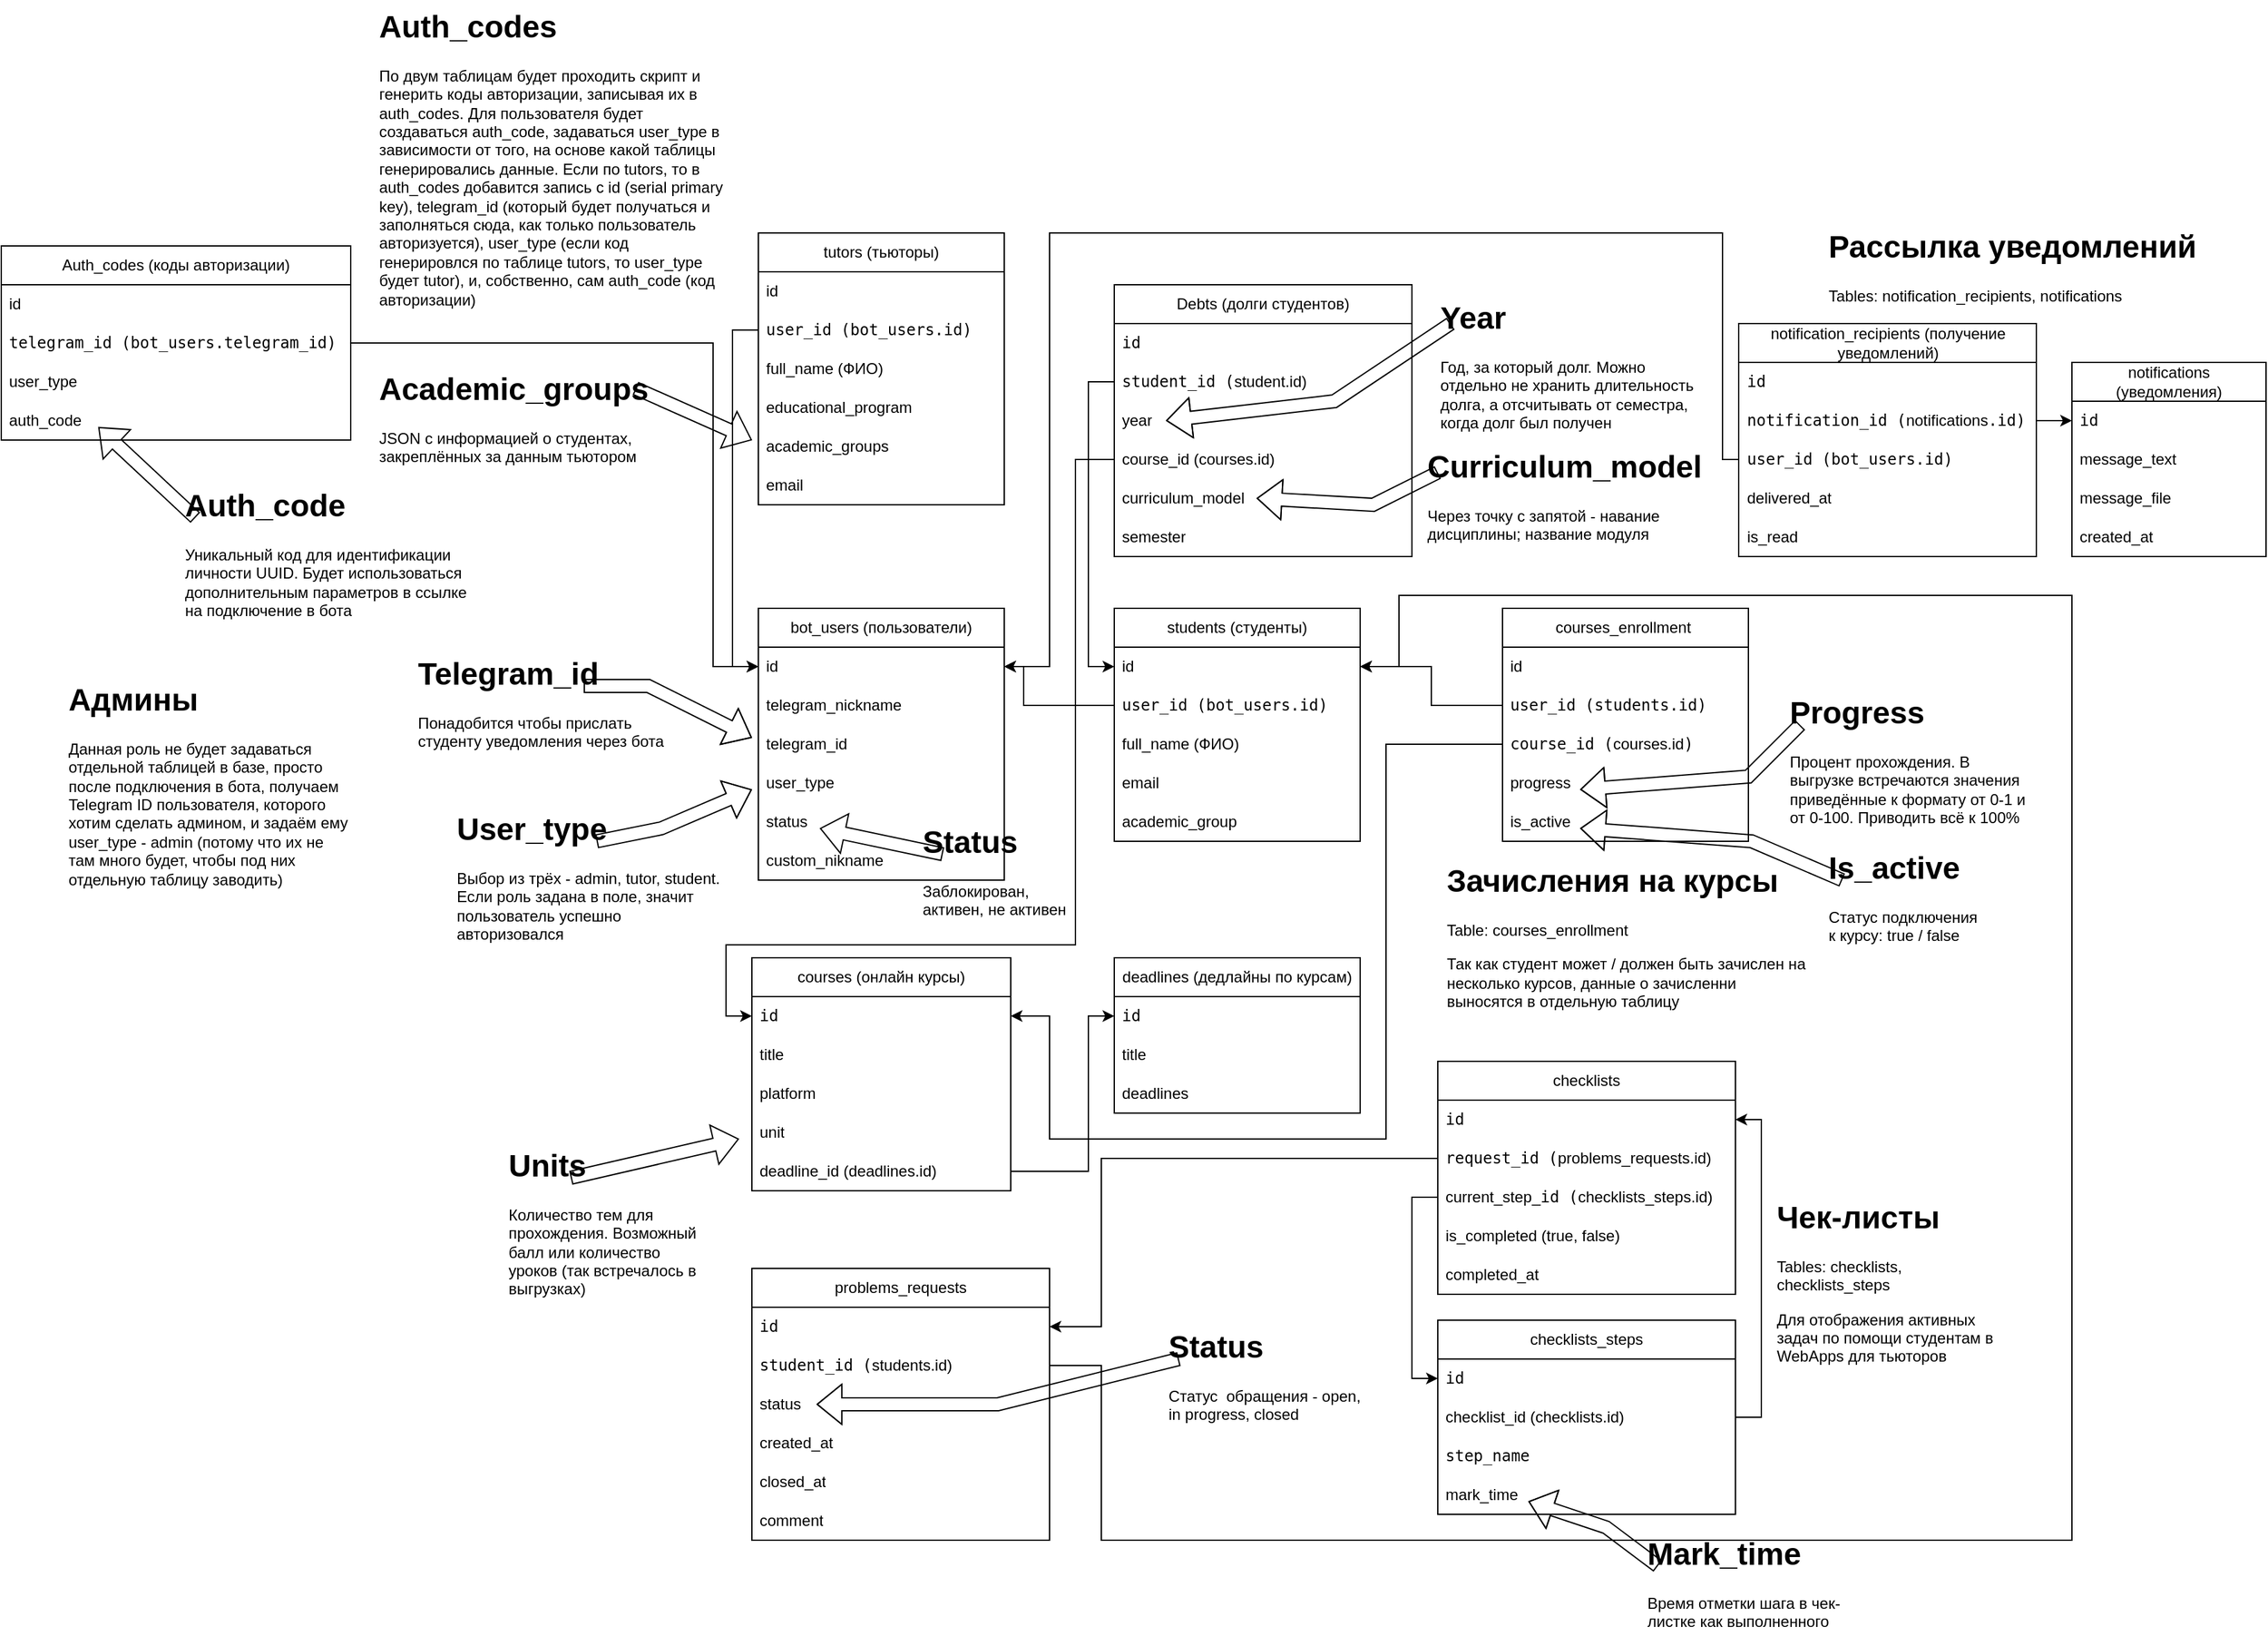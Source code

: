 <mxfile version="24.8.1">
  <diagram name="Page-1" id="vidY6m3BoQWCcObSoisV">
    <mxGraphModel dx="2359" dy="1915" grid="1" gridSize="10" guides="1" tooltips="1" connect="1" arrows="1" fold="1" page="1" pageScale="1" pageWidth="850" pageHeight="1100" math="0" shadow="0">
      <root>
        <mxCell id="0" />
        <mxCell id="1" parent="0" />
        <mxCell id="XpezoiEFaHmMpe5Qhz2z-20" value="courses (онлайн курсы)" style="swimlane;fontStyle=0;childLayout=stackLayout;horizontal=1;startSize=30;horizontalStack=0;resizeParent=1;resizeParentMax=0;resizeLast=0;collapsible=1;marginBottom=0;whiteSpace=wrap;html=1;" parent="1" vertex="1">
          <mxGeometry x="40" y="320" width="200" height="180" as="geometry" />
        </mxCell>
        <mxCell id="XpezoiEFaHmMpe5Qhz2z-43" value="&lt;code&gt;id &lt;/code&gt;" style="text;strokeColor=none;fillColor=none;align=left;verticalAlign=middle;spacingLeft=4;spacingRight=4;overflow=hidden;points=[[0,0.5],[1,0.5]];portConstraint=eastwest;rotatable=0;whiteSpace=wrap;html=1;" parent="XpezoiEFaHmMpe5Qhz2z-20" vertex="1">
          <mxGeometry y="30" width="200" height="30" as="geometry" />
        </mxCell>
        <mxCell id="XpezoiEFaHmMpe5Qhz2z-27" value="title" style="text;strokeColor=none;fillColor=none;align=left;verticalAlign=middle;spacingLeft=4;spacingRight=4;overflow=hidden;points=[[0,0.5],[1,0.5]];portConstraint=eastwest;rotatable=0;whiteSpace=wrap;html=1;" parent="XpezoiEFaHmMpe5Qhz2z-20" vertex="1">
          <mxGeometry y="60" width="200" height="30" as="geometry" />
        </mxCell>
        <mxCell id="XpezoiEFaHmMpe5Qhz2z-200" value="platform" style="text;strokeColor=none;fillColor=none;align=left;verticalAlign=middle;spacingLeft=4;spacingRight=4;overflow=hidden;points=[[0,0.5],[1,0.5]];portConstraint=eastwest;rotatable=0;whiteSpace=wrap;html=1;" parent="XpezoiEFaHmMpe5Qhz2z-20" vertex="1">
          <mxGeometry y="90" width="200" height="30" as="geometry" />
        </mxCell>
        <mxCell id="XpezoiEFaHmMpe5Qhz2z-46" value="unit" style="text;strokeColor=none;fillColor=none;align=left;verticalAlign=middle;spacingLeft=4;spacingRight=4;overflow=hidden;points=[[0,0.5],[1,0.5]];portConstraint=eastwest;rotatable=0;whiteSpace=wrap;html=1;" parent="XpezoiEFaHmMpe5Qhz2z-20" vertex="1">
          <mxGeometry y="120" width="200" height="30" as="geometry" />
        </mxCell>
        <mxCell id="XpezoiEFaHmMpe5Qhz2z-28" value="deadline_id (deadlines.id)" style="text;strokeColor=none;fillColor=none;align=left;verticalAlign=middle;spacingLeft=4;spacingRight=4;overflow=hidden;points=[[0,0.5],[1,0.5]];portConstraint=eastwest;rotatable=0;whiteSpace=wrap;html=1;" parent="XpezoiEFaHmMpe5Qhz2z-20" vertex="1">
          <mxGeometry y="150" width="200" height="30" as="geometry" />
        </mxCell>
        <mxCell id="XpezoiEFaHmMpe5Qhz2z-30" value="deadlines (дедлайны по курсам)" style="swimlane;fontStyle=0;childLayout=stackLayout;horizontal=1;startSize=30;horizontalStack=0;resizeParent=1;resizeParentMax=0;resizeLast=0;collapsible=1;marginBottom=0;whiteSpace=wrap;html=1;" parent="1" vertex="1">
          <mxGeometry x="320" y="320" width="190" height="120" as="geometry" />
        </mxCell>
        <mxCell id="XpezoiEFaHmMpe5Qhz2z-31" value="&lt;code&gt;id&lt;br&gt;&lt;/code&gt; " style="text;strokeColor=none;fillColor=none;align=left;verticalAlign=middle;spacingLeft=4;spacingRight=4;overflow=hidden;points=[[0,0.5],[1,0.5]];portConstraint=eastwest;rotatable=0;whiteSpace=wrap;html=1;" parent="XpezoiEFaHmMpe5Qhz2z-30" vertex="1">
          <mxGeometry y="30" width="190" height="30" as="geometry" />
        </mxCell>
        <mxCell id="XpezoiEFaHmMpe5Qhz2z-32" value="title" style="text;strokeColor=none;fillColor=none;align=left;verticalAlign=middle;spacingLeft=4;spacingRight=4;overflow=hidden;points=[[0,0.5],[1,0.5]];portConstraint=eastwest;rotatable=0;whiteSpace=wrap;html=1;" parent="XpezoiEFaHmMpe5Qhz2z-30" vertex="1">
          <mxGeometry y="60" width="190" height="30" as="geometry" />
        </mxCell>
        <mxCell id="XpezoiEFaHmMpe5Qhz2z-33" value="deadlines" style="text;strokeColor=none;fillColor=none;align=left;verticalAlign=middle;spacingLeft=4;spacingRight=4;overflow=hidden;points=[[0,0.5],[1,0.5]];portConstraint=eastwest;rotatable=0;whiteSpace=wrap;html=1;" parent="XpezoiEFaHmMpe5Qhz2z-30" vertex="1">
          <mxGeometry y="90" width="190" height="30" as="geometry" />
        </mxCell>
        <mxCell id="XpezoiEFaHmMpe5Qhz2z-50" value="problems_requests" style="swimlane;fontStyle=0;childLayout=stackLayout;horizontal=1;startSize=30;horizontalStack=0;resizeParent=1;resizeParentMax=0;resizeLast=0;collapsible=1;marginBottom=0;whiteSpace=wrap;html=1;" parent="1" vertex="1">
          <mxGeometry x="40" y="560" width="230" height="210" as="geometry" />
        </mxCell>
        <mxCell id="XpezoiEFaHmMpe5Qhz2z-51" value="&lt;code&gt;id &lt;/code&gt;" style="text;strokeColor=none;fillColor=none;align=left;verticalAlign=middle;spacingLeft=4;spacingRight=4;overflow=hidden;points=[[0,0.5],[1,0.5]];portConstraint=eastwest;rotatable=0;whiteSpace=wrap;html=1;" parent="XpezoiEFaHmMpe5Qhz2z-50" vertex="1">
          <mxGeometry y="30" width="230" height="30" as="geometry" />
        </mxCell>
        <mxCell id="XpezoiEFaHmMpe5Qhz2z-59" value="&lt;code&gt;student_id (&lt;/code&gt;students.id)" style="text;strokeColor=none;fillColor=none;align=left;verticalAlign=middle;spacingLeft=4;spacingRight=4;overflow=hidden;points=[[0,0.5],[1,0.5]];portConstraint=eastwest;rotatable=0;whiteSpace=wrap;html=1;" parent="XpezoiEFaHmMpe5Qhz2z-50" vertex="1">
          <mxGeometry y="60" width="230" height="30" as="geometry" />
        </mxCell>
        <mxCell id="XpezoiEFaHmMpe5Qhz2z-143" value="" style="shape=flexArrow;endArrow=classic;html=1;rounded=0;entryX=0;entryY=0.5;entryDx=0;entryDy=0;" parent="XpezoiEFaHmMpe5Qhz2z-50" edge="1">
          <mxGeometry width="50" height="50" relative="1" as="geometry">
            <mxPoint x="330" y="70" as="sourcePoint" />
            <mxPoint x="50" y="105" as="targetPoint" />
            <Array as="points">
              <mxPoint x="190" y="105" />
            </Array>
          </mxGeometry>
        </mxCell>
        <mxCell id="XpezoiEFaHmMpe5Qhz2z-61" value="status" style="text;strokeColor=none;fillColor=none;align=left;verticalAlign=middle;spacingLeft=4;spacingRight=4;overflow=hidden;points=[[0,0.5],[1,0.5]];portConstraint=eastwest;rotatable=0;whiteSpace=wrap;html=1;" parent="XpezoiEFaHmMpe5Qhz2z-50" vertex="1">
          <mxGeometry y="90" width="230" height="30" as="geometry" />
        </mxCell>
        <mxCell id="XpezoiEFaHmMpe5Qhz2z-63" value="created_at" style="text;strokeColor=none;fillColor=none;align=left;verticalAlign=middle;spacingLeft=4;spacingRight=4;overflow=hidden;points=[[0,0.5],[1,0.5]];portConstraint=eastwest;rotatable=0;whiteSpace=wrap;html=1;" parent="XpezoiEFaHmMpe5Qhz2z-50" vertex="1">
          <mxGeometry y="120" width="230" height="30" as="geometry" />
        </mxCell>
        <mxCell id="XpezoiEFaHmMpe5Qhz2z-66" value="closed_at" style="text;strokeColor=none;fillColor=none;align=left;verticalAlign=middle;spacingLeft=4;spacingRight=4;overflow=hidden;points=[[0,0.5],[1,0.5]];portConstraint=eastwest;rotatable=0;whiteSpace=wrap;html=1;" parent="XpezoiEFaHmMpe5Qhz2z-50" vertex="1">
          <mxGeometry y="150" width="230" height="30" as="geometry" />
        </mxCell>
        <mxCell id="XpezoiEFaHmMpe5Qhz2z-64" value="comment" style="text;strokeColor=none;fillColor=none;align=left;verticalAlign=middle;spacingLeft=4;spacingRight=4;overflow=hidden;points=[[0,0.5],[1,0.5]];portConstraint=eastwest;rotatable=0;whiteSpace=wrap;html=1;" parent="XpezoiEFaHmMpe5Qhz2z-50" vertex="1">
          <mxGeometry y="180" width="230" height="30" as="geometry" />
        </mxCell>
        <mxCell id="XpezoiEFaHmMpe5Qhz2z-68" value="checklists" style="swimlane;fontStyle=0;childLayout=stackLayout;horizontal=1;startSize=30;horizontalStack=0;resizeParent=1;resizeParentMax=0;resizeLast=0;collapsible=1;marginBottom=0;whiteSpace=wrap;html=1;" parent="1" vertex="1">
          <mxGeometry x="570" y="400" width="230" height="180" as="geometry" />
        </mxCell>
        <mxCell id="XpezoiEFaHmMpe5Qhz2z-69" value="&lt;code&gt;id &lt;/code&gt;" style="text;strokeColor=none;fillColor=none;align=left;verticalAlign=middle;spacingLeft=4;spacingRight=4;overflow=hidden;points=[[0,0.5],[1,0.5]];portConstraint=eastwest;rotatable=0;whiteSpace=wrap;html=1;" parent="XpezoiEFaHmMpe5Qhz2z-68" vertex="1">
          <mxGeometry y="30" width="230" height="30" as="geometry" />
        </mxCell>
        <mxCell id="XpezoiEFaHmMpe5Qhz2z-76" value="&lt;code&gt;request_id (&lt;/code&gt;problems_requests.id)" style="text;strokeColor=none;fillColor=none;align=left;verticalAlign=middle;spacingLeft=4;spacingRight=4;overflow=hidden;points=[[0,0.5],[1,0.5]];portConstraint=eastwest;rotatable=0;whiteSpace=wrap;html=1;" parent="XpezoiEFaHmMpe5Qhz2z-68" vertex="1">
          <mxGeometry y="60" width="230" height="30" as="geometry" />
        </mxCell>
        <mxCell id="XpezoiEFaHmMpe5Qhz2z-122" value="&lt;span style=&quot;white-space: pre-wrap;&quot; data-src-align=&quot;0:7&quot; class=&quot;EzKURWReUAB5oZgtQNkl&quot;&gt;current&lt;/span&gt;_&lt;span style=&quot;white-space: pre-wrap;&quot; data-src-align=&quot;8:3&quot; class=&quot;EzKURWReUAB5oZgtQNkl&quot;&gt;step_&lt;code&gt;id &lt;/code&gt;&lt;/span&gt;&lt;code&gt;(&lt;/code&gt;checklists_steps.id) " style="text;strokeColor=none;fillColor=none;align=left;verticalAlign=middle;spacingLeft=4;spacingRight=4;overflow=hidden;points=[[0,0.5],[1,0.5]];portConstraint=eastwest;rotatable=0;whiteSpace=wrap;html=1;" parent="XpezoiEFaHmMpe5Qhz2z-68" vertex="1">
          <mxGeometry y="90" width="230" height="30" as="geometry" />
        </mxCell>
        <mxCell id="XpezoiEFaHmMpe5Qhz2z-88" value="is_completed (true, false)" style="text;strokeColor=none;fillColor=none;align=left;verticalAlign=middle;spacingLeft=4;spacingRight=4;overflow=hidden;points=[[0,0.5],[1,0.5]];portConstraint=eastwest;rotatable=0;whiteSpace=wrap;html=1;" parent="XpezoiEFaHmMpe5Qhz2z-68" vertex="1">
          <mxGeometry y="120" width="230" height="30" as="geometry" />
        </mxCell>
        <mxCell id="XpezoiEFaHmMpe5Qhz2z-90" value="completed_at" style="text;strokeColor=none;fillColor=none;align=left;verticalAlign=middle;spacingLeft=4;spacingRight=4;overflow=hidden;points=[[0,0.5],[1,0.5]];portConstraint=eastwest;rotatable=0;whiteSpace=wrap;html=1;" parent="XpezoiEFaHmMpe5Qhz2z-68" vertex="1">
          <mxGeometry y="150" width="230" height="30" as="geometry" />
        </mxCell>
        <mxCell id="XpezoiEFaHmMpe5Qhz2z-92" value="bot_users (пользователи)" style="swimlane;fontStyle=0;childLayout=stackLayout;horizontal=1;startSize=30;horizontalStack=0;resizeParent=1;resizeParentMax=0;resizeLast=0;collapsible=1;marginBottom=0;whiteSpace=wrap;html=1;" parent="1" vertex="1">
          <mxGeometry x="45" y="50" width="190" height="210" as="geometry" />
        </mxCell>
        <mxCell id="XpezoiEFaHmMpe5Qhz2z-93" value="id " style="text;strokeColor=none;fillColor=none;align=left;verticalAlign=middle;spacingLeft=4;spacingRight=4;overflow=hidden;points=[[0,0.5],[1,0.5]];portConstraint=eastwest;rotatable=0;whiteSpace=wrap;html=1;" parent="XpezoiEFaHmMpe5Qhz2z-92" vertex="1">
          <mxGeometry y="30" width="190" height="30" as="geometry" />
        </mxCell>
        <mxCell id="XpezoiEFaHmMpe5Qhz2z-95" value="telegram_nickname" style="text;strokeColor=none;fillColor=none;align=left;verticalAlign=middle;spacingLeft=4;spacingRight=4;overflow=hidden;points=[[0,0.5],[1,0.5]];portConstraint=eastwest;rotatable=0;whiteSpace=wrap;html=1;" parent="XpezoiEFaHmMpe5Qhz2z-92" vertex="1">
          <mxGeometry y="60" width="190" height="30" as="geometry" />
        </mxCell>
        <mxCell id="XpezoiEFaHmMpe5Qhz2z-96" value="telegram_id " style="text;strokeColor=none;fillColor=none;align=left;verticalAlign=middle;spacingLeft=4;spacingRight=4;overflow=hidden;points=[[0,0.5],[1,0.5]];portConstraint=eastwest;rotatable=0;whiteSpace=wrap;html=1;" parent="XpezoiEFaHmMpe5Qhz2z-92" vertex="1">
          <mxGeometry y="90" width="190" height="30" as="geometry" />
        </mxCell>
        <mxCell id="XpezoiEFaHmMpe5Qhz2z-97" value="user_type" style="text;strokeColor=none;fillColor=none;align=left;verticalAlign=middle;spacingLeft=4;spacingRight=4;overflow=hidden;points=[[0,0.5],[1,0.5]];portConstraint=eastwest;rotatable=0;whiteSpace=wrap;html=1;" parent="XpezoiEFaHmMpe5Qhz2z-92" vertex="1">
          <mxGeometry y="120" width="190" height="30" as="geometry" />
        </mxCell>
        <mxCell id="XpezoiEFaHmMpe5Qhz2z-167" value="status" style="text;strokeColor=none;fillColor=none;align=left;verticalAlign=middle;spacingLeft=4;spacingRight=4;overflow=hidden;points=[[0,0.5],[1,0.5]];portConstraint=eastwest;rotatable=0;whiteSpace=wrap;html=1;" parent="XpezoiEFaHmMpe5Qhz2z-92" vertex="1">
          <mxGeometry y="150" width="190" height="30" as="geometry" />
        </mxCell>
        <mxCell id="XpezoiEFaHmMpe5Qhz2z-204" value="" style="shape=flexArrow;endArrow=classic;html=1;rounded=0;" parent="XpezoiEFaHmMpe5Qhz2z-92" edge="1">
          <mxGeometry width="50" height="50" relative="1" as="geometry">
            <mxPoint x="142.5" y="190" as="sourcePoint" />
            <mxPoint x="47.5" y="170" as="targetPoint" />
          </mxGeometry>
        </mxCell>
        <mxCell id="XpezoiEFaHmMpe5Qhz2z-268" value="custom_nikname" style="text;strokeColor=none;fillColor=none;align=left;verticalAlign=middle;spacingLeft=4;spacingRight=4;overflow=hidden;points=[[0,0.5],[1,0.5]];portConstraint=eastwest;rotatable=0;whiteSpace=wrap;html=1;" parent="XpezoiEFaHmMpe5Qhz2z-92" vertex="1">
          <mxGeometry y="180" width="190" height="30" as="geometry" />
        </mxCell>
        <mxCell id="XpezoiEFaHmMpe5Qhz2z-98" value="students (студенты)" style="swimlane;fontStyle=0;childLayout=stackLayout;horizontal=1;startSize=30;horizontalStack=0;resizeParent=1;resizeParentMax=0;resizeLast=0;collapsible=1;marginBottom=0;whiteSpace=wrap;html=1;" parent="1" vertex="1">
          <mxGeometry x="320" y="50" width="190" height="180" as="geometry" />
        </mxCell>
        <mxCell id="XpezoiEFaHmMpe5Qhz2z-99" value="id " style="text;strokeColor=none;fillColor=none;align=left;verticalAlign=middle;spacingLeft=4;spacingRight=4;overflow=hidden;points=[[0,0.5],[1,0.5]];portConstraint=eastwest;rotatable=0;whiteSpace=wrap;html=1;" parent="XpezoiEFaHmMpe5Qhz2z-98" vertex="1">
          <mxGeometry y="30" width="190" height="30" as="geometry" />
        </mxCell>
        <mxCell id="XpezoiEFaHmMpe5Qhz2z-100" value="&lt;code&gt;user_id &lt;/code&gt;&lt;code&gt;(bot_users.id)&lt;/code&gt; " style="text;strokeColor=none;fillColor=none;align=left;verticalAlign=middle;spacingLeft=4;spacingRight=4;overflow=hidden;points=[[0,0.5],[1,0.5]];portConstraint=eastwest;rotatable=0;whiteSpace=wrap;html=1;" parent="XpezoiEFaHmMpe5Qhz2z-98" vertex="1">
          <mxGeometry y="60" width="190" height="30" as="geometry" />
        </mxCell>
        <mxCell id="XpezoiEFaHmMpe5Qhz2z-101" value="full_name (ФИО)" style="text;strokeColor=none;fillColor=none;align=left;verticalAlign=middle;spacingLeft=4;spacingRight=4;overflow=hidden;points=[[0,0.5],[1,0.5]];portConstraint=eastwest;rotatable=0;whiteSpace=wrap;html=1;" parent="XpezoiEFaHmMpe5Qhz2z-98" vertex="1">
          <mxGeometry y="90" width="190" height="30" as="geometry" />
        </mxCell>
        <mxCell id="XpezoiEFaHmMpe5Qhz2z-198" value="email" style="text;strokeColor=none;fillColor=none;align=left;verticalAlign=middle;spacingLeft=4;spacingRight=4;overflow=hidden;points=[[0,0.5],[1,0.5]];portConstraint=eastwest;rotatable=0;whiteSpace=wrap;html=1;" parent="XpezoiEFaHmMpe5Qhz2z-98" vertex="1">
          <mxGeometry y="120" width="190" height="30" as="geometry" />
        </mxCell>
        <mxCell id="XpezoiEFaHmMpe5Qhz2z-267" value="&lt;span style=&quot;white-space: pre-wrap;&quot; data-src-align=&quot;0:13&quot; class=&quot;EzKURWReUAB5oZgtQNkl&quot;&gt;academic&lt;/span&gt;_&lt;span style=&quot;white-space: pre-wrap;&quot; data-src-align=&quot;14:6&quot; class=&quot;EzKURWReUAB5oZgtQNkl&quot;&gt;group&lt;/span&gt;" style="text;strokeColor=none;fillColor=none;align=left;verticalAlign=middle;spacingLeft=4;spacingRight=4;overflow=hidden;points=[[0,0.5],[1,0.5]];portConstraint=eastwest;rotatable=0;whiteSpace=wrap;html=1;" parent="XpezoiEFaHmMpe5Qhz2z-98" vertex="1">
          <mxGeometry y="150" width="190" height="30" as="geometry" />
        </mxCell>
        <mxCell id="XpezoiEFaHmMpe5Qhz2z-105" style="edgeStyle=orthogonalEdgeStyle;rounded=0;orthogonalLoop=1;jettySize=auto;html=1;exitX=0;exitY=0.5;exitDx=0;exitDy=0;entryX=1;entryY=0.5;entryDx=0;entryDy=0;" parent="1" source="XpezoiEFaHmMpe5Qhz2z-100" target="XpezoiEFaHmMpe5Qhz2z-93" edge="1">
          <mxGeometry relative="1" as="geometry">
            <Array as="points">
              <mxPoint x="250" y="125" />
              <mxPoint x="250" y="95" />
            </Array>
          </mxGeometry>
        </mxCell>
        <mxCell id="XpezoiEFaHmMpe5Qhz2z-113" style="edgeStyle=orthogonalEdgeStyle;rounded=0;orthogonalLoop=1;jettySize=auto;html=1;exitX=1;exitY=0.5;exitDx=0;exitDy=0;" parent="1" source="XpezoiEFaHmMpe5Qhz2z-28" target="XpezoiEFaHmMpe5Qhz2z-31" edge="1">
          <mxGeometry relative="1" as="geometry">
            <mxPoint x="260" y="500" as="sourcePoint" />
            <Array as="points">
              <mxPoint x="300" y="485" />
              <mxPoint x="300" y="365" />
            </Array>
          </mxGeometry>
        </mxCell>
        <mxCell id="XpezoiEFaHmMpe5Qhz2z-114" value="&lt;h1 style=&quot;margin-top: 0px;&quot;&gt;Чек-листы&lt;br&gt;&lt;/h1&gt;&lt;p&gt;Tables: checklists, checklists_steps&lt;/p&gt;&lt;p&gt;Для отображения активных задач по помощи студентам в WebApps для тьюторов&lt;br&gt;&lt;/p&gt;" style="text;html=1;whiteSpace=wrap;overflow=hidden;rounded=0;" parent="1" vertex="1">
          <mxGeometry x="830" y="500" width="170" height="140" as="geometry" />
        </mxCell>
        <mxCell id="XpezoiEFaHmMpe5Qhz2z-121" value="&lt;h1 style=&quot;margin-top: 0px;&quot;&gt;Mark_&lt;span style=&quot;white-space: pre-wrap;&quot; data-src-align=&quot;0:5&quot; class=&quot;EzKURWReUAB5oZgtQNkl&quot;&gt;time&lt;/span&gt;&lt;/h1&gt;&lt;div&gt;Время отметки шага в чек-листке как выполненного&lt;br&gt;&lt;/div&gt;" style="text;html=1;whiteSpace=wrap;overflow=hidden;rounded=0;" parent="1" vertex="1">
          <mxGeometry x="730" y="760" width="170" height="80" as="geometry" />
        </mxCell>
        <mxCell id="XpezoiEFaHmMpe5Qhz2z-128" value="&lt;h1 style=&quot;margin-top: 0px;&quot;&gt;User_type&lt;/h1&gt;Выбор из трёх - admin, tutor, student. Если роль задана в поле, значит пользователь успешно авторизовался" style="text;html=1;whiteSpace=wrap;overflow=hidden;rounded=0;" parent="1" vertex="1">
          <mxGeometry x="-190" y="200" width="215" height="110" as="geometry" />
        </mxCell>
        <mxCell id="XpezoiEFaHmMpe5Qhz2z-131" value="&lt;h1 style=&quot;margin-top: 0px;&quot;&gt;Progress&lt;/h1&gt;Процент прохождения. В выгрузке встречаются значения приведённые к формату от 0-1 и от 0-100. Приводить всё к 100%" style="text;html=1;whiteSpace=wrap;overflow=hidden;rounded=0;" parent="1" vertex="1">
          <mxGeometry x="840" y="110" width="192.5" height="120" as="geometry" />
        </mxCell>
        <mxCell id="XpezoiEFaHmMpe5Qhz2z-135" value="&lt;h1 style=&quot;margin-top: 0px;&quot;&gt;Telegram_id &lt;/h1&gt;Понадобится чтобы прислать студенту уведомления через бота " style="text;html=1;whiteSpace=wrap;overflow=hidden;rounded=0;" parent="1" vertex="1">
          <mxGeometry x="-220" y="80" width="215" height="90" as="geometry" />
        </mxCell>
        <mxCell id="XpezoiEFaHmMpe5Qhz2z-127" value="" style="shape=flexArrow;endArrow=classic;html=1;rounded=0;exitX=0;exitY=0;exitDx=0;exitDy=0;" parent="1" edge="1">
          <mxGeometry width="50" height="50" relative="1" as="geometry">
            <mxPoint x="740" y="790" as="sourcePoint" />
            <mxPoint x="640.005" y="740" as="targetPoint" />
            <Array as="points">
              <mxPoint x="700" y="760" />
            </Array>
          </mxGeometry>
        </mxCell>
        <mxCell id="XpezoiEFaHmMpe5Qhz2z-140" value="" style="shape=flexArrow;endArrow=classic;html=1;rounded=0;" parent="1" edge="1">
          <mxGeometry width="50" height="50" relative="1" as="geometry">
            <mxPoint x="-80" y="230" as="sourcePoint" />
            <mxPoint x="40" y="190" as="targetPoint" />
            <Array as="points">
              <mxPoint x="-30" y="220" />
            </Array>
          </mxGeometry>
        </mxCell>
        <mxCell id="XpezoiEFaHmMpe5Qhz2z-141" value="" style="shape=flexArrow;endArrow=classic;html=1;rounded=0;" parent="1" edge="1">
          <mxGeometry width="50" height="50" relative="1" as="geometry">
            <mxPoint x="-90" y="110" as="sourcePoint" />
            <mxPoint x="40" y="150" as="targetPoint" />
            <Array as="points">
              <mxPoint x="-40" y="110" />
            </Array>
          </mxGeometry>
        </mxCell>
        <mxCell id="XpezoiEFaHmMpe5Qhz2z-142" value="&lt;h1 style=&quot;margin-top: 0px;&quot;&gt;Status&lt;/h1&gt;Статус&amp;nbsp; обращения -&amp;nbsp;open, in progress, closed " style="text;html=1;whiteSpace=wrap;overflow=hidden;rounded=0;" parent="1" vertex="1">
          <mxGeometry x="360" y="600" width="160" height="100" as="geometry" />
        </mxCell>
        <mxCell id="XpezoiEFaHmMpe5Qhz2z-145" value="Debts (долги студентов)" style="swimlane;fontStyle=0;childLayout=stackLayout;horizontal=1;startSize=30;horizontalStack=0;resizeParent=1;resizeParentMax=0;resizeLast=0;collapsible=1;marginBottom=0;whiteSpace=wrap;html=1;" parent="1" vertex="1">
          <mxGeometry x="320" y="-200" width="230" height="210" as="geometry" />
        </mxCell>
        <mxCell id="XpezoiEFaHmMpe5Qhz2z-146" value="&lt;code&gt;id &lt;/code&gt;" style="text;strokeColor=none;fillColor=none;align=left;verticalAlign=middle;spacingLeft=4;spacingRight=4;overflow=hidden;points=[[0,0.5],[1,0.5]];portConstraint=eastwest;rotatable=0;whiteSpace=wrap;html=1;" parent="XpezoiEFaHmMpe5Qhz2z-145" vertex="1">
          <mxGeometry y="30" width="230" height="30" as="geometry" />
        </mxCell>
        <mxCell id="XpezoiEFaHmMpe5Qhz2z-163" value="" style="shape=flexArrow;endArrow=classic;html=1;rounded=0;" parent="XpezoiEFaHmMpe5Qhz2z-145" edge="1">
          <mxGeometry width="50" height="50" relative="1" as="geometry">
            <mxPoint x="260" y="30" as="sourcePoint" />
            <mxPoint x="40" y="105" as="targetPoint" />
            <Array as="points">
              <mxPoint x="170" y="90" />
            </Array>
          </mxGeometry>
        </mxCell>
        <mxCell id="XpezoiEFaHmMpe5Qhz2z-153" value="&lt;code&gt;student_id (&lt;/code&gt;student.id) " style="text;strokeColor=none;fillColor=none;align=left;verticalAlign=middle;spacingLeft=4;spacingRight=4;overflow=hidden;points=[[0,0.5],[1,0.5]];portConstraint=eastwest;rotatable=0;whiteSpace=wrap;html=1;" parent="XpezoiEFaHmMpe5Qhz2z-145" vertex="1">
          <mxGeometry y="60" width="230" height="30" as="geometry" />
        </mxCell>
        <mxCell id="XpezoiEFaHmMpe5Qhz2z-256" value="&lt;span class=&quot;EzKURWReUAB5oZgtQNkl&quot; data-src-align=&quot;0:3&quot; style=&quot;white-space: pre-wrap;&quot;&gt;year&lt;/span&gt;" style="text;strokeColor=none;fillColor=none;align=left;verticalAlign=middle;spacingLeft=4;spacingRight=4;overflow=hidden;points=[[0,0.5],[1,0.5]];portConstraint=eastwest;rotatable=0;whiteSpace=wrap;html=1;" parent="XpezoiEFaHmMpe5Qhz2z-145" vertex="1">
          <mxGeometry y="90" width="230" height="30" as="geometry" />
        </mxCell>
        <mxCell id="XpezoiEFaHmMpe5Qhz2z-202" value="course_id (courses.id)" style="text;strokeColor=none;fillColor=none;align=left;verticalAlign=middle;spacingLeft=4;spacingRight=4;overflow=hidden;points=[[0,0.5],[1,0.5]];portConstraint=eastwest;rotatable=0;whiteSpace=wrap;html=1;" parent="XpezoiEFaHmMpe5Qhz2z-145" vertex="1">
          <mxGeometry y="120" width="230" height="30" as="geometry" />
        </mxCell>
        <mxCell id="XpezoiEFaHmMpe5Qhz2z-258" value="&lt;span class=&quot;EzKURWReUAB5oZgtQNkl&quot; data-src-align=&quot;7:14&quot; style=&quot;white-space: pre-wrap;&quot;&gt;curriculum_&lt;/span&gt;&lt;span class=&quot;EzKURWReUAB5oZgtQNkl&quot; data-src-align=&quot;0:6&quot; style=&quot;white-space: pre-wrap;&quot;&gt;model&lt;/span&gt;" style="text;strokeColor=none;fillColor=none;align=left;verticalAlign=middle;spacingLeft=4;spacingRight=4;overflow=hidden;points=[[0,0.5],[1,0.5]];portConstraint=eastwest;rotatable=0;whiteSpace=wrap;html=1;" parent="XpezoiEFaHmMpe5Qhz2z-145" vertex="1">
          <mxGeometry y="150" width="230" height="30" as="geometry" />
        </mxCell>
        <mxCell id="XpezoiEFaHmMpe5Qhz2z-265" value="semester" style="text;strokeColor=none;fillColor=none;align=left;verticalAlign=middle;spacingLeft=4;spacingRight=4;overflow=hidden;points=[[0,0.5],[1,0.5]];portConstraint=eastwest;rotatable=0;whiteSpace=wrap;html=1;" parent="XpezoiEFaHmMpe5Qhz2z-145" vertex="1">
          <mxGeometry y="180" width="230" height="30" as="geometry" />
        </mxCell>
        <mxCell id="XpezoiEFaHmMpe5Qhz2z-157" style="edgeStyle=orthogonalEdgeStyle;rounded=0;orthogonalLoop=1;jettySize=auto;html=1;entryX=0;entryY=0.5;entryDx=0;entryDy=0;" parent="1" source="XpezoiEFaHmMpe5Qhz2z-153" target="XpezoiEFaHmMpe5Qhz2z-99" edge="1">
          <mxGeometry relative="1" as="geometry" />
        </mxCell>
        <mxCell id="XpezoiEFaHmMpe5Qhz2z-161" value="&lt;h1 style=&quot;margin-top: 0px;&quot;&gt;&lt;span class=&quot;EzKURWReUAB5oZgtQNkl&quot; data-src-align=&quot;0:3&quot; style=&quot;white-space: pre-wrap;&quot;&gt;Year&lt;/span&gt;&lt;/h1&gt;Год, за который долг. Можно отдельно не хранить длительность долга, а отсчитывать от семестра, когда долг был получен" style="text;html=1;whiteSpace=wrap;overflow=hidden;rounded=0;" parent="1" vertex="1">
          <mxGeometry x="570" y="-195" width="212.5" height="115" as="geometry" />
        </mxCell>
        <mxCell id="XpezoiEFaHmMpe5Qhz2z-164" value="&lt;h1 style=&quot;margin-top: 0px;&quot;&gt;Units&lt;/h1&gt;Количество тем для прохождения. Возможный балл или количество уроков (так встречалось в выгрузках)" style="text;html=1;whiteSpace=wrap;overflow=hidden;rounded=0;" parent="1" vertex="1">
          <mxGeometry x="-150" y="460" width="150" height="130" as="geometry" />
        </mxCell>
        <mxCell id="XpezoiEFaHmMpe5Qhz2z-165" value="" style="shape=flexArrow;endArrow=classic;html=1;rounded=0;" parent="1" edge="1">
          <mxGeometry width="50" height="50" relative="1" as="geometry">
            <mxPoint x="-100" y="490" as="sourcePoint" />
            <mxPoint x="30" y="460" as="targetPoint" />
          </mxGeometry>
        </mxCell>
        <mxCell id="XpezoiEFaHmMpe5Qhz2z-168" value="&lt;h1 style=&quot;margin-top: 0px;&quot;&gt;Status&lt;/h1&gt;Заблокирован, активен, не активен" style="text;html=1;whiteSpace=wrap;overflow=hidden;rounded=0;" parent="1" vertex="1">
          <mxGeometry x="170" y="210" width="130" height="80" as="geometry" />
        </mxCell>
        <mxCell id="XpezoiEFaHmMpe5Qhz2z-170" value="checklists_steps" style="swimlane;fontStyle=0;childLayout=stackLayout;horizontal=1;startSize=30;horizontalStack=0;resizeParent=1;resizeParentMax=0;resizeLast=0;collapsible=1;marginBottom=0;whiteSpace=wrap;html=1;" parent="1" vertex="1">
          <mxGeometry x="570" y="600" width="230" height="150" as="geometry" />
        </mxCell>
        <mxCell id="XpezoiEFaHmMpe5Qhz2z-171" value="&lt;code&gt;id &lt;/code&gt;" style="text;strokeColor=none;fillColor=none;align=left;verticalAlign=middle;spacingLeft=4;spacingRight=4;overflow=hidden;points=[[0,0.5],[1,0.5]];portConstraint=eastwest;rotatable=0;whiteSpace=wrap;html=1;" parent="XpezoiEFaHmMpe5Qhz2z-170" vertex="1">
          <mxGeometry y="30" width="230" height="30" as="geometry" />
        </mxCell>
        <mxCell id="XpezoiEFaHmMpe5Qhz2z-179" value="checklist_id (checklists.id)" style="text;strokeColor=none;fillColor=none;align=left;verticalAlign=middle;spacingLeft=4;spacingRight=4;overflow=hidden;points=[[0,0.5],[1,0.5]];portConstraint=eastwest;rotatable=0;whiteSpace=wrap;html=1;" parent="XpezoiEFaHmMpe5Qhz2z-170" vertex="1">
          <mxGeometry y="60" width="230" height="30" as="geometry" />
        </mxCell>
        <mxCell id="XpezoiEFaHmMpe5Qhz2z-172" value="&lt;code&gt;step_name&lt;/code&gt;" style="text;strokeColor=none;fillColor=none;align=left;verticalAlign=middle;spacingLeft=4;spacingRight=4;overflow=hidden;points=[[0,0.5],[1,0.5]];portConstraint=eastwest;rotatable=0;whiteSpace=wrap;html=1;" parent="XpezoiEFaHmMpe5Qhz2z-170" vertex="1">
          <mxGeometry y="90" width="230" height="30" as="geometry" />
        </mxCell>
        <mxCell id="XpezoiEFaHmMpe5Qhz2z-177" value="mark_&lt;span style=&quot;white-space: pre-wrap;&quot; data-src-align=&quot;0:5&quot; class=&quot;EzKURWReUAB5oZgtQNkl&quot;&gt;time&lt;/span&gt;" style="text;strokeColor=none;fillColor=none;align=left;verticalAlign=middle;spacingLeft=4;spacingRight=4;overflow=hidden;points=[[0,0.5],[1,0.5]];portConstraint=eastwest;rotatable=0;whiteSpace=wrap;html=1;" parent="XpezoiEFaHmMpe5Qhz2z-170" vertex="1">
          <mxGeometry y="120" width="230" height="30" as="geometry" />
        </mxCell>
        <mxCell id="XpezoiEFaHmMpe5Qhz2z-182" value="tutors (тьюторы)" style="swimlane;fontStyle=0;childLayout=stackLayout;horizontal=1;startSize=30;horizontalStack=0;resizeParent=1;resizeParentMax=0;resizeLast=0;collapsible=1;marginBottom=0;whiteSpace=wrap;html=1;" parent="1" vertex="1">
          <mxGeometry x="45" y="-240" width="190" height="210" as="geometry" />
        </mxCell>
        <mxCell id="XpezoiEFaHmMpe5Qhz2z-183" value="id " style="text;strokeColor=none;fillColor=none;align=left;verticalAlign=middle;spacingLeft=4;spacingRight=4;overflow=hidden;points=[[0,0.5],[1,0.5]];portConstraint=eastwest;rotatable=0;whiteSpace=wrap;html=1;" parent="XpezoiEFaHmMpe5Qhz2z-182" vertex="1">
          <mxGeometry y="30" width="190" height="30" as="geometry" />
        </mxCell>
        <mxCell id="XpezoiEFaHmMpe5Qhz2z-184" value="&lt;code&gt;user_id (bot_users.id)&lt;/code&gt; " style="text;strokeColor=none;fillColor=none;align=left;verticalAlign=middle;spacingLeft=4;spacingRight=4;overflow=hidden;points=[[0,0.5],[1,0.5]];portConstraint=eastwest;rotatable=0;whiteSpace=wrap;html=1;" parent="XpezoiEFaHmMpe5Qhz2z-182" vertex="1">
          <mxGeometry y="60" width="190" height="30" as="geometry" />
        </mxCell>
        <mxCell id="XpezoiEFaHmMpe5Qhz2z-266" value="full_name (ФИО)" style="text;strokeColor=none;fillColor=none;align=left;verticalAlign=middle;spacingLeft=4;spacingRight=4;overflow=hidden;points=[[0,0.5],[1,0.5]];portConstraint=eastwest;rotatable=0;whiteSpace=wrap;html=1;" parent="XpezoiEFaHmMpe5Qhz2z-182" vertex="1">
          <mxGeometry y="90" width="190" height="30" as="geometry" />
        </mxCell>
        <mxCell id="XpezoiEFaHmMpe5Qhz2z-185" value="&lt;span style=&quot;white-space: pre-wrap;&quot; data-src-align=&quot;0:15&quot; class=&quot;EzKURWReUAB5oZgtQNkl&quot;&gt;educational&lt;/span&gt;_&lt;span style=&quot;white-space: pre-wrap;&quot; data-src-align=&quot;16:9&quot; class=&quot;EzKURWReUAB5oZgtQNkl&quot;&gt;program&lt;/span&gt;" style="text;strokeColor=none;fillColor=none;align=left;verticalAlign=middle;spacingLeft=4;spacingRight=4;overflow=hidden;points=[[0,0.5],[1,0.5]];portConstraint=eastwest;rotatable=0;whiteSpace=wrap;html=1;" parent="XpezoiEFaHmMpe5Qhz2z-182" vertex="1">
          <mxGeometry y="120" width="190" height="30" as="geometry" />
        </mxCell>
        <mxCell id="XpezoiEFaHmMpe5Qhz2z-195" value="&lt;span style=&quot;white-space: pre-wrap;&quot; data-src-align=&quot;0:13&quot; class=&quot;EzKURWReUAB5oZgtQNkl&quot;&gt;academic&lt;/span&gt;_&lt;span style=&quot;white-space: pre-wrap;&quot; data-src-align=&quot;14:6&quot; class=&quot;EzKURWReUAB5oZgtQNkl&quot;&gt;groups&lt;/span&gt;" style="text;strokeColor=none;fillColor=none;align=left;verticalAlign=middle;spacingLeft=4;spacingRight=4;overflow=hidden;points=[[0,0.5],[1,0.5]];portConstraint=eastwest;rotatable=0;whiteSpace=wrap;html=1;" parent="XpezoiEFaHmMpe5Qhz2z-182" vertex="1">
          <mxGeometry y="150" width="190" height="30" as="geometry" />
        </mxCell>
        <mxCell id="XpezoiEFaHmMpe5Qhz2z-139" value="email" style="text;strokeColor=none;fillColor=none;align=left;verticalAlign=middle;spacingLeft=4;spacingRight=4;overflow=hidden;points=[[0,0.5],[1,0.5]];portConstraint=eastwest;rotatable=0;whiteSpace=wrap;html=1;" parent="XpezoiEFaHmMpe5Qhz2z-182" vertex="1">
          <mxGeometry y="180" width="190" height="30" as="geometry" />
        </mxCell>
        <mxCell id="XpezoiEFaHmMpe5Qhz2z-196" value="&lt;h1 style=&quot;margin-top: 0px;&quot;&gt;&lt;span style=&quot;white-space: pre-wrap;&quot; data-src-align=&quot;0:13&quot; class=&quot;EzKURWReUAB5oZgtQNkl&quot;&gt;Auth_code&lt;/span&gt;&lt;/h1&gt;Уникальный код для идентификации личности UUID. Будет использоваться дополнительным параметров в ссылке на подключение в бота" style="text;html=1;whiteSpace=wrap;overflow=hidden;rounded=0;" parent="1" vertex="1">
          <mxGeometry x="-400" y="-50" width="220" height="110" as="geometry" />
        </mxCell>
        <mxCell id="XpezoiEFaHmMpe5Qhz2z-197" value="" style="shape=flexArrow;endArrow=classic;html=1;rounded=0;" parent="1" edge="1">
          <mxGeometry width="50" height="50" relative="1" as="geometry">
            <mxPoint x="-50" y="-120" as="sourcePoint" />
            <mxPoint x="40" y="-80" as="targetPoint" />
          </mxGeometry>
        </mxCell>
        <mxCell id="XpezoiEFaHmMpe5Qhz2z-210" value="notifications (уведомления)" style="swimlane;fontStyle=0;childLayout=stackLayout;horizontal=1;startSize=30;horizontalStack=0;resizeParent=1;resizeParentMax=0;resizeLast=0;collapsible=1;marginBottom=0;whiteSpace=wrap;html=1;" parent="1" vertex="1">
          <mxGeometry x="1060" y="-140" width="150" height="150" as="geometry" />
        </mxCell>
        <mxCell id="XpezoiEFaHmMpe5Qhz2z-211" value="&lt;code&gt;id&lt;br&gt;&lt;/code&gt; " style="text;strokeColor=none;fillColor=none;align=left;verticalAlign=middle;spacingLeft=4;spacingRight=4;overflow=hidden;points=[[0,0.5],[1,0.5]];portConstraint=eastwest;rotatable=0;whiteSpace=wrap;html=1;" parent="XpezoiEFaHmMpe5Qhz2z-210" vertex="1">
          <mxGeometry y="30" width="150" height="30" as="geometry" />
        </mxCell>
        <mxCell id="XpezoiEFaHmMpe5Qhz2z-212" value="message_text" style="text;strokeColor=none;fillColor=none;align=left;verticalAlign=middle;spacingLeft=4;spacingRight=4;overflow=hidden;points=[[0,0.5],[1,0.5]];portConstraint=eastwest;rotatable=0;whiteSpace=wrap;html=1;" parent="XpezoiEFaHmMpe5Qhz2z-210" vertex="1">
          <mxGeometry y="60" width="150" height="30" as="geometry" />
        </mxCell>
        <mxCell id="XpezoiEFaHmMpe5Qhz2z-234" value="message_file" style="text;strokeColor=none;fillColor=none;align=left;verticalAlign=middle;spacingLeft=4;spacingRight=4;overflow=hidden;points=[[0,0.5],[1,0.5]];portConstraint=eastwest;rotatable=0;whiteSpace=wrap;html=1;" parent="XpezoiEFaHmMpe5Qhz2z-210" vertex="1">
          <mxGeometry y="90" width="150" height="30" as="geometry" />
        </mxCell>
        <mxCell id="XpezoiEFaHmMpe5Qhz2z-215" value="created_at" style="text;strokeColor=none;fillColor=none;align=left;verticalAlign=middle;spacingLeft=4;spacingRight=4;overflow=hidden;points=[[0,0.5],[1,0.5]];portConstraint=eastwest;rotatable=0;whiteSpace=wrap;html=1;" parent="XpezoiEFaHmMpe5Qhz2z-210" vertex="1">
          <mxGeometry y="120" width="150" height="30" as="geometry" />
        </mxCell>
        <mxCell id="XpezoiEFaHmMpe5Qhz2z-216" style="edgeStyle=orthogonalEdgeStyle;rounded=0;orthogonalLoop=1;jettySize=auto;html=1;entryX=1;entryY=0.5;entryDx=0;entryDy=0;" parent="1" source="XpezoiEFaHmMpe5Qhz2z-76" target="XpezoiEFaHmMpe5Qhz2z-51" edge="1">
          <mxGeometry relative="1" as="geometry">
            <Array as="points">
              <mxPoint x="310" y="475" />
              <mxPoint x="310" y="605" />
            </Array>
          </mxGeometry>
        </mxCell>
        <mxCell id="XpezoiEFaHmMpe5Qhz2z-217" style="edgeStyle=orthogonalEdgeStyle;rounded=0;orthogonalLoop=1;jettySize=auto;html=1;entryX=0;entryY=0.5;entryDx=0;entryDy=0;" parent="1" source="XpezoiEFaHmMpe5Qhz2z-122" target="XpezoiEFaHmMpe5Qhz2z-171" edge="1">
          <mxGeometry relative="1" as="geometry" />
        </mxCell>
        <mxCell id="XpezoiEFaHmMpe5Qhz2z-218" style="edgeStyle=orthogonalEdgeStyle;rounded=0;orthogonalLoop=1;jettySize=auto;html=1;entryX=1;entryY=0.25;entryDx=0;entryDy=0;" parent="1" source="XpezoiEFaHmMpe5Qhz2z-179" target="XpezoiEFaHmMpe5Qhz2z-68" edge="1">
          <mxGeometry relative="1" as="geometry">
            <mxPoint x="830" y="440" as="targetPoint" />
            <Array as="points">
              <mxPoint x="820" y="675" />
              <mxPoint x="820" y="445" />
            </Array>
          </mxGeometry>
        </mxCell>
        <mxCell id="XpezoiEFaHmMpe5Qhz2z-220" value="&lt;span style=&quot;white-space: pre-wrap;&quot; data-src-align=&quot;14:5&quot; class=&quot;EzKURWReUAB5oZgtQNkl&quot;&gt;courses_&lt;/span&gt;&lt;span style=&quot;white-space: pre-wrap;&quot; data-src-align=&quot;0:10&quot; class=&quot;EzKURWReUAB5oZgtQNkl&quot;&gt;enrollment&lt;/span&gt;&lt;span style=&quot;white-space: pre-wrap;&quot;&gt; &lt;/span&gt;&lt;span style=&quot;white-space: pre-wrap;&quot; data-src-align=&quot;11:2&quot; class=&quot;EzKURWReUAB5oZgtQNkl&quot;&gt;&lt;/span&gt;" style="swimlane;fontStyle=0;childLayout=stackLayout;horizontal=1;startSize=30;horizontalStack=0;resizeParent=1;resizeParentMax=0;resizeLast=0;collapsible=1;marginBottom=0;whiteSpace=wrap;html=1;" parent="1" vertex="1">
          <mxGeometry x="620" y="50" width="190" height="180" as="geometry" />
        </mxCell>
        <mxCell id="XpezoiEFaHmMpe5Qhz2z-221" value="id " style="text;strokeColor=none;fillColor=none;align=left;verticalAlign=middle;spacingLeft=4;spacingRight=4;overflow=hidden;points=[[0,0.5],[1,0.5]];portConstraint=eastwest;rotatable=0;whiteSpace=wrap;html=1;" parent="XpezoiEFaHmMpe5Qhz2z-220" vertex="1">
          <mxGeometry y="30" width="190" height="30" as="geometry" />
        </mxCell>
        <mxCell id="XpezoiEFaHmMpe5Qhz2z-222" value="&lt;code&gt;user_id (students.id)&lt;/code&gt; " style="text;strokeColor=none;fillColor=none;align=left;verticalAlign=middle;spacingLeft=4;spacingRight=4;overflow=hidden;points=[[0,0.5],[1,0.5]];portConstraint=eastwest;rotatable=0;whiteSpace=wrap;html=1;" parent="XpezoiEFaHmMpe5Qhz2z-220" vertex="1">
          <mxGeometry y="60" width="190" height="30" as="geometry" />
        </mxCell>
        <mxCell id="XpezoiEFaHmMpe5Qhz2z-225" value="&lt;code&gt;course_id (&lt;/code&gt;courses.id&lt;code&gt;)&lt;br&gt;&lt;/code&gt;" style="text;strokeColor=none;fillColor=none;align=left;verticalAlign=middle;spacingLeft=4;spacingRight=4;overflow=hidden;points=[[0,0.5],[1,0.5]];portConstraint=eastwest;rotatable=0;whiteSpace=wrap;html=1;" parent="XpezoiEFaHmMpe5Qhz2z-220" vertex="1">
          <mxGeometry y="90" width="190" height="30" as="geometry" />
        </mxCell>
        <mxCell id="XpezoiEFaHmMpe5Qhz2z-226" value="progress" style="text;strokeColor=none;fillColor=none;align=left;verticalAlign=middle;spacingLeft=4;spacingRight=4;overflow=hidden;points=[[0,0.5],[1,0.5]];portConstraint=eastwest;rotatable=0;whiteSpace=wrap;html=1;" parent="XpezoiEFaHmMpe5Qhz2z-220" vertex="1">
          <mxGeometry y="120" width="190" height="30" as="geometry" />
        </mxCell>
        <mxCell id="XpezoiEFaHmMpe5Qhz2z-227" value="is_active" style="text;strokeColor=none;fillColor=none;align=left;verticalAlign=middle;spacingLeft=4;spacingRight=4;overflow=hidden;points=[[0,0.5],[1,0.5]];portConstraint=eastwest;rotatable=0;whiteSpace=wrap;html=1;" parent="XpezoiEFaHmMpe5Qhz2z-220" vertex="1">
          <mxGeometry y="150" width="190" height="30" as="geometry" />
        </mxCell>
        <mxCell id="XpezoiEFaHmMpe5Qhz2z-134" value="" style="shape=flexArrow;endArrow=classic;html=1;rounded=0;" parent="1" edge="1">
          <mxGeometry width="50" height="50" relative="1" as="geometry">
            <mxPoint x="882.5" y="260" as="sourcePoint" />
            <mxPoint x="680" y="220" as="targetPoint" />
            <Array as="points">
              <mxPoint x="812.5" y="230" />
            </Array>
          </mxGeometry>
        </mxCell>
        <mxCell id="XpezoiEFaHmMpe5Qhz2z-132" value="" style="shape=flexArrow;endArrow=classic;html=1;rounded=0;" parent="1" edge="1">
          <mxGeometry width="50" height="50" relative="1" as="geometry">
            <mxPoint x="850" y="140" as="sourcePoint" />
            <mxPoint x="680.001" y="190" as="targetPoint" />
            <Array as="points">
              <mxPoint x="810" y="180" />
            </Array>
          </mxGeometry>
        </mxCell>
        <mxCell id="XpezoiEFaHmMpe5Qhz2z-133" value="&lt;h1 style=&quot;margin-top: 0px;&quot;&gt;Is_active&lt;/h1&gt;Статус подключения к курсу: true / false" style="text;html=1;whiteSpace=wrap;overflow=hidden;rounded=0;" parent="1" vertex="1">
          <mxGeometry x="870" y="230" width="120" height="90" as="geometry" />
        </mxCell>
        <mxCell id="XpezoiEFaHmMpe5Qhz2z-231" style="edgeStyle=orthogonalEdgeStyle;rounded=0;orthogonalLoop=1;jettySize=auto;html=1;entryX=1;entryY=0.5;entryDx=0;entryDy=0;" parent="1" source="XpezoiEFaHmMpe5Qhz2z-59" target="XpezoiEFaHmMpe5Qhz2z-99" edge="1">
          <mxGeometry relative="1" as="geometry">
            <Array as="points">
              <mxPoint x="310" y="635" />
              <mxPoint x="310" y="770" />
              <mxPoint x="1060" y="770" />
              <mxPoint x="1060" y="40" />
              <mxPoint x="540" y="40" />
              <mxPoint x="540" y="95" />
            </Array>
          </mxGeometry>
        </mxCell>
        <mxCell id="XpezoiEFaHmMpe5Qhz2z-232" value="&lt;h1 style=&quot;margin-top: 0px;&quot;&gt;Зачисления на курсы&lt;br&gt;&lt;/h1&gt;&lt;p&gt;Table: &lt;span style=&quot;white-space: pre-wrap;&quot; data-src-align=&quot;14:5&quot; class=&quot;EzKURWReUAB5oZgtQNkl&quot;&gt;courses_&lt;/span&gt;&lt;span style=&quot;white-space: pre-wrap;&quot; data-src-align=&quot;0:10&quot; class=&quot;EzKURWReUAB5oZgtQNkl&quot;&gt;enrollment&lt;/span&gt;&lt;span style=&quot;white-space: pre-wrap;&quot;&gt; &lt;/span&gt;&lt;span style=&quot;white-space: pre-wrap;&quot; data-src-align=&quot;11:2&quot; class=&quot;EzKURWReUAB5oZgtQNkl&quot;&gt;&lt;/span&gt;&lt;/p&gt;&lt;p&gt;Так как студент может / должен быть зачислен на несколько курсов, данные о зачисленни выносятся в отдельную таблицу&lt;br&gt;&lt;/p&gt;" style="text;html=1;whiteSpace=wrap;overflow=hidden;rounded=0;" parent="1" vertex="1">
          <mxGeometry x="575" y="240" width="280" height="140" as="geometry" />
        </mxCell>
        <mxCell id="XpezoiEFaHmMpe5Qhz2z-233" style="edgeStyle=orthogonalEdgeStyle;rounded=0;orthogonalLoop=1;jettySize=auto;html=1;entryX=1;entryY=0.5;entryDx=0;entryDy=0;exitX=0;exitY=0.5;exitDx=0;exitDy=0;" parent="1" source="XpezoiEFaHmMpe5Qhz2z-225" target="XpezoiEFaHmMpe5Qhz2z-43" edge="1">
          <mxGeometry relative="1" as="geometry">
            <Array as="points">
              <mxPoint x="530" y="155" />
              <mxPoint x="530" y="460" />
              <mxPoint x="270" y="460" />
              <mxPoint x="270" y="365" />
            </Array>
          </mxGeometry>
        </mxCell>
        <mxCell id="XpezoiEFaHmMpe5Qhz2z-235" value="notification_recipients (получение уведомлений)" style="swimlane;fontStyle=0;childLayout=stackLayout;horizontal=1;startSize=30;horizontalStack=0;resizeParent=1;resizeParentMax=0;resizeLast=0;collapsible=1;marginBottom=0;whiteSpace=wrap;html=1;" parent="1" vertex="1">
          <mxGeometry x="802.5" y="-170" width="230" height="180" as="geometry" />
        </mxCell>
        <mxCell id="XpezoiEFaHmMpe5Qhz2z-236" value="&lt;code&gt;id&lt;br&gt;&lt;/code&gt; " style="text;strokeColor=none;fillColor=none;align=left;verticalAlign=middle;spacingLeft=4;spacingRight=4;overflow=hidden;points=[[0,0.5],[1,0.5]];portConstraint=eastwest;rotatable=0;whiteSpace=wrap;html=1;" parent="XpezoiEFaHmMpe5Qhz2z-235" vertex="1">
          <mxGeometry y="30" width="230" height="30" as="geometry" />
        </mxCell>
        <mxCell id="XpezoiEFaHmMpe5Qhz2z-237" value="&lt;code&gt;notification_id &lt;/code&gt;&lt;code&gt;(&lt;/code&gt;notifications&lt;code&gt;.id)&lt;/code&gt; " style="text;strokeColor=none;fillColor=none;align=left;verticalAlign=middle;spacingLeft=4;spacingRight=4;overflow=hidden;points=[[0,0.5],[1,0.5]];portConstraint=eastwest;rotatable=0;whiteSpace=wrap;html=1;" parent="XpezoiEFaHmMpe5Qhz2z-235" vertex="1">
          <mxGeometry y="60" width="230" height="30" as="geometry" />
        </mxCell>
        <mxCell id="XpezoiEFaHmMpe5Qhz2z-241" value="&lt;code&gt;user_id &lt;/code&gt;&lt;code&gt;(bot_users.id)&lt;/code&gt;" style="text;strokeColor=none;fillColor=none;align=left;verticalAlign=middle;spacingLeft=4;spacingRight=4;overflow=hidden;points=[[0,0.5],[1,0.5]];portConstraint=eastwest;rotatable=0;whiteSpace=wrap;html=1;" parent="XpezoiEFaHmMpe5Qhz2z-235" vertex="1">
          <mxGeometry y="90" width="230" height="30" as="geometry" />
        </mxCell>
        <mxCell id="XpezoiEFaHmMpe5Qhz2z-247" value="delivered_at" style="text;strokeColor=none;fillColor=none;align=left;verticalAlign=middle;spacingLeft=4;spacingRight=4;overflow=hidden;points=[[0,0.5],[1,0.5]];portConstraint=eastwest;rotatable=0;whiteSpace=wrap;html=1;" parent="XpezoiEFaHmMpe5Qhz2z-235" vertex="1">
          <mxGeometry y="120" width="230" height="30" as="geometry" />
        </mxCell>
        <mxCell id="XpezoiEFaHmMpe5Qhz2z-246" value="is_read" style="text;strokeColor=none;fillColor=none;align=left;verticalAlign=middle;spacingLeft=4;spacingRight=4;overflow=hidden;points=[[0,0.5],[1,0.5]];portConstraint=eastwest;rotatable=0;whiteSpace=wrap;html=1;" parent="XpezoiEFaHmMpe5Qhz2z-235" vertex="1">
          <mxGeometry y="150" width="230" height="30" as="geometry" />
        </mxCell>
        <mxCell id="XpezoiEFaHmMpe5Qhz2z-249" style="edgeStyle=orthogonalEdgeStyle;rounded=0;orthogonalLoop=1;jettySize=auto;html=1;entryX=1;entryY=0.5;entryDx=0;entryDy=0;exitX=0;exitY=0.5;exitDx=0;exitDy=0;" parent="1" source="XpezoiEFaHmMpe5Qhz2z-241" target="XpezoiEFaHmMpe5Qhz2z-93" edge="1">
          <mxGeometry relative="1" as="geometry">
            <Array as="points">
              <mxPoint x="790" y="-65" />
              <mxPoint x="790" y="-240" />
              <mxPoint x="270" y="-240" />
              <mxPoint x="270" y="95" />
            </Array>
          </mxGeometry>
        </mxCell>
        <mxCell id="XpezoiEFaHmMpe5Qhz2z-250" style="edgeStyle=orthogonalEdgeStyle;rounded=0;orthogonalLoop=1;jettySize=auto;html=1;entryX=0;entryY=0.5;entryDx=0;entryDy=0;" parent="1" source="XpezoiEFaHmMpe5Qhz2z-237" target="XpezoiEFaHmMpe5Qhz2z-211" edge="1">
          <mxGeometry relative="1" as="geometry" />
        </mxCell>
        <mxCell id="XpezoiEFaHmMpe5Qhz2z-251" value="&lt;h1 style=&quot;margin-top: 0px;&quot;&gt;Рассылка уведомлений&lt;br&gt;&lt;/h1&gt;&lt;p&gt;Tables: notification_recipients, notifications&lt;span style=&quot;white-space: pre-wrap;&quot; data-src-align=&quot;11:2&quot; class=&quot;EzKURWReUAB5oZgtQNkl&quot;&gt;&lt;/span&gt;&lt;/p&gt;&lt;p&gt;&lt;br&gt;&lt;/p&gt;" style="text;html=1;whiteSpace=wrap;overflow=hidden;rounded=0;" parent="1" vertex="1">
          <mxGeometry x="870" y="-250" width="300" height="70" as="geometry" />
        </mxCell>
        <mxCell id="XpezoiEFaHmMpe5Qhz2z-253" style="edgeStyle=orthogonalEdgeStyle;rounded=0;orthogonalLoop=1;jettySize=auto;html=1;entryX=1;entryY=0.5;entryDx=0;entryDy=0;" parent="1" source="XpezoiEFaHmMpe5Qhz2z-222" target="XpezoiEFaHmMpe5Qhz2z-99" edge="1">
          <mxGeometry relative="1" as="geometry" />
        </mxCell>
        <mxCell id="XpezoiEFaHmMpe5Qhz2z-259" style="edgeStyle=orthogonalEdgeStyle;rounded=0;orthogonalLoop=1;jettySize=auto;html=1;entryX=0;entryY=0.5;entryDx=0;entryDy=0;" parent="1" source="XpezoiEFaHmMpe5Qhz2z-202" target="XpezoiEFaHmMpe5Qhz2z-43" edge="1">
          <mxGeometry relative="1" as="geometry">
            <Array as="points">
              <mxPoint x="290" y="-65" />
              <mxPoint x="290" y="310" />
              <mxPoint x="20" y="310" />
              <mxPoint x="20" y="365" />
            </Array>
          </mxGeometry>
        </mxCell>
        <mxCell id="XpezoiEFaHmMpe5Qhz2z-261" value="&lt;h1 style=&quot;margin-top: 0px;&quot;&gt;C&lt;span class=&quot;EzKURWReUAB5oZgtQNkl&quot; data-src-align=&quot;7:14&quot; style=&quot;white-space: pre-wrap;&quot;&gt;urriculum_&lt;/span&gt;&lt;span class=&quot;EzKURWReUAB5oZgtQNkl&quot; data-src-align=&quot;0:6&quot; style=&quot;white-space: pre-wrap;&quot;&gt;model&lt;/span&gt;&lt;/h1&gt;Через точку с запятой - навание дисциплины; название модуля" style="text;html=1;whiteSpace=wrap;overflow=hidden;rounded=0;" parent="1" vertex="1">
          <mxGeometry x="560" y="-80" width="215" height="80" as="geometry" />
        </mxCell>
        <mxCell id="XpezoiEFaHmMpe5Qhz2z-262" value="" style="shape=flexArrow;endArrow=classic;html=1;rounded=0;" parent="1" edge="1">
          <mxGeometry width="50" height="50" relative="1" as="geometry">
            <mxPoint x="570" y="-55" as="sourcePoint" />
            <mxPoint x="430" y="-35" as="targetPoint" />
            <Array as="points">
              <mxPoint x="520" y="-30" />
            </Array>
          </mxGeometry>
        </mxCell>
        <mxCell id="6jOAO7NkzrADDbwZrYU4-5" value="&lt;h1 style=&quot;margin-top: 0px;&quot;&gt;&lt;span style=&quot;white-space: pre-wrap;&quot; data-src-align=&quot;0:13&quot; class=&quot;EzKURWReUAB5oZgtQNkl&quot;&gt;Academic&lt;/span&gt;_&lt;span style=&quot;white-space: pre-wrap;&quot; data-src-align=&quot;14:6&quot; class=&quot;EzKURWReUAB5oZgtQNkl&quot;&gt;groups&lt;/span&gt;&lt;/h1&gt;JSON с информацией о студентах, закреплённых за данным тьютором" style="text;html=1;whiteSpace=wrap;overflow=hidden;rounded=0;" parent="1" vertex="1">
          <mxGeometry x="-250" y="-140" width="215" height="90" as="geometry" />
        </mxCell>
        <mxCell id="Dcry5Ig68lRIt7b6dzvb-5" style="edgeStyle=orthogonalEdgeStyle;rounded=0;orthogonalLoop=1;jettySize=auto;html=1;entryX=0;entryY=0.5;entryDx=0;entryDy=0;" parent="1" source="XpezoiEFaHmMpe5Qhz2z-184" target="XpezoiEFaHmMpe5Qhz2z-93" edge="1">
          <mxGeometry relative="1" as="geometry" />
        </mxCell>
        <mxCell id="gdvaBDr2kM3iiOGNaKla-1" value="Auth_codes (коды авторизации)" style="swimlane;fontStyle=0;childLayout=stackLayout;horizontal=1;startSize=30;horizontalStack=0;resizeParent=1;resizeParentMax=0;resizeLast=0;collapsible=1;marginBottom=0;whiteSpace=wrap;html=1;" vertex="1" parent="1">
          <mxGeometry x="-540" y="-230" width="270" height="150" as="geometry" />
        </mxCell>
        <mxCell id="gdvaBDr2kM3iiOGNaKla-2" value="id " style="text;strokeColor=none;fillColor=none;align=left;verticalAlign=middle;spacingLeft=4;spacingRight=4;overflow=hidden;points=[[0,0.5],[1,0.5]];portConstraint=eastwest;rotatable=0;whiteSpace=wrap;html=1;" vertex="1" parent="gdvaBDr2kM3iiOGNaKla-1">
          <mxGeometry y="30" width="270" height="30" as="geometry" />
        </mxCell>
        <mxCell id="gdvaBDr2kM3iiOGNaKla-3" value="&lt;code&gt;telegram_id (bot_users.telegram_id)&lt;br&gt;&lt;/code&gt;" style="text;strokeColor=none;fillColor=none;align=left;verticalAlign=middle;spacingLeft=4;spacingRight=4;overflow=hidden;points=[[0,0.5],[1,0.5]];portConstraint=eastwest;rotatable=0;whiteSpace=wrap;html=1;" vertex="1" parent="gdvaBDr2kM3iiOGNaKla-1">
          <mxGeometry y="60" width="270" height="30" as="geometry" />
        </mxCell>
        <mxCell id="gdvaBDr2kM3iiOGNaKla-12" value="user_type" style="text;strokeColor=none;fillColor=none;align=left;verticalAlign=middle;spacingLeft=4;spacingRight=4;overflow=hidden;points=[[0,0.5],[1,0.5]];portConstraint=eastwest;rotatable=0;whiteSpace=wrap;html=1;" vertex="1" parent="gdvaBDr2kM3iiOGNaKla-1">
          <mxGeometry y="90" width="270" height="30" as="geometry" />
        </mxCell>
        <mxCell id="gdvaBDr2kM3iiOGNaKla-8" value="auth_code" style="text;strokeColor=none;fillColor=none;align=left;verticalAlign=middle;spacingLeft=4;spacingRight=4;overflow=hidden;points=[[0,0.5],[1,0.5]];portConstraint=eastwest;rotatable=0;whiteSpace=wrap;html=1;" vertex="1" parent="gdvaBDr2kM3iiOGNaKla-1">
          <mxGeometry y="120" width="270" height="30" as="geometry" />
        </mxCell>
        <mxCell id="gdvaBDr2kM3iiOGNaKla-11" value="&lt;h1 style=&quot;margin-top: 0px;&quot;&gt;&lt;span style=&quot;white-space: pre-wrap;&quot; data-src-align=&quot;0:13&quot; class=&quot;EzKURWReUAB5oZgtQNkl&quot;&gt;Админы&lt;/span&gt;&lt;/h1&gt;Данная роль не будет задаваться отдельной таблицей в базе, просто после подключения в бота, получаем Telegram ID пользователя, которого хотим сделать админом, и задаём ему user_type - admin (потому что их не там много будет, чтобы под них отдельную таблицу заводить)" style="text;html=1;whiteSpace=wrap;overflow=hidden;rounded=0;" vertex="1" parent="1">
          <mxGeometry x="-490" y="100" width="220" height="180" as="geometry" />
        </mxCell>
        <mxCell id="gdvaBDr2kM3iiOGNaKla-15" value="&lt;h1 style=&quot;margin-top: 0px;&quot;&gt;&lt;span style=&quot;white-space: pre-wrap;&quot; data-src-align=&quot;0:13&quot; class=&quot;EzKURWReUAB5oZgtQNkl&quot;&gt;Auth_codes&lt;br&gt;&lt;/span&gt;&lt;/h1&gt;По двум таблицам будет проходить скрипт и генерить коды авторизации, записывая их в auth_codes. Для пользователя будет создаваться auth_code, задаваться user_type в зависимости от того, на основе какой таблицы генерировались данные. Если по tutors, то в auth_codes добавится запись с id (serial primary key), telegram_id (который будет получаться и заполняться сюда, как только пользователь авторизуется), user_type (если код генерировлся по таблице tutors, то user_type будет tutor), и, собственно, сам auth_code (код авторизации)&amp;nbsp; " style="text;html=1;whiteSpace=wrap;overflow=hidden;rounded=0;" vertex="1" parent="1">
          <mxGeometry x="-250" y="-420" width="270" height="240" as="geometry" />
        </mxCell>
        <mxCell id="gdvaBDr2kM3iiOGNaKla-17" style="edgeStyle=orthogonalEdgeStyle;rounded=0;orthogonalLoop=1;jettySize=auto;html=1;entryX=0;entryY=0.5;entryDx=0;entryDy=0;" edge="1" parent="1" source="gdvaBDr2kM3iiOGNaKla-3" target="XpezoiEFaHmMpe5Qhz2z-93">
          <mxGeometry relative="1" as="geometry">
            <Array as="points">
              <mxPoint x="10" y="-155" />
              <mxPoint x="10" y="95" />
            </Array>
          </mxGeometry>
        </mxCell>
        <mxCell id="gdvaBDr2kM3iiOGNaKla-18" value="" style="shape=flexArrow;endArrow=classic;html=1;rounded=0;" edge="1" parent="1">
          <mxGeometry width="50" height="50" relative="1" as="geometry">
            <mxPoint x="-390" y="-20" as="sourcePoint" />
            <mxPoint x="-465" y="-90" as="targetPoint" />
          </mxGeometry>
        </mxCell>
      </root>
    </mxGraphModel>
  </diagram>
</mxfile>
